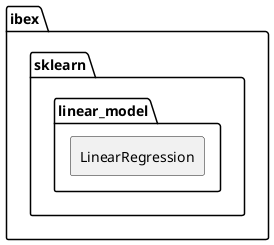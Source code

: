 s
@startuml

skinparam monochrome true
skinparam shadowing false


package ibex {

    package sklearn {
        
        package linear_model {

            rectangle LinearRegression {

            }
        }
    }

}

@enduml

